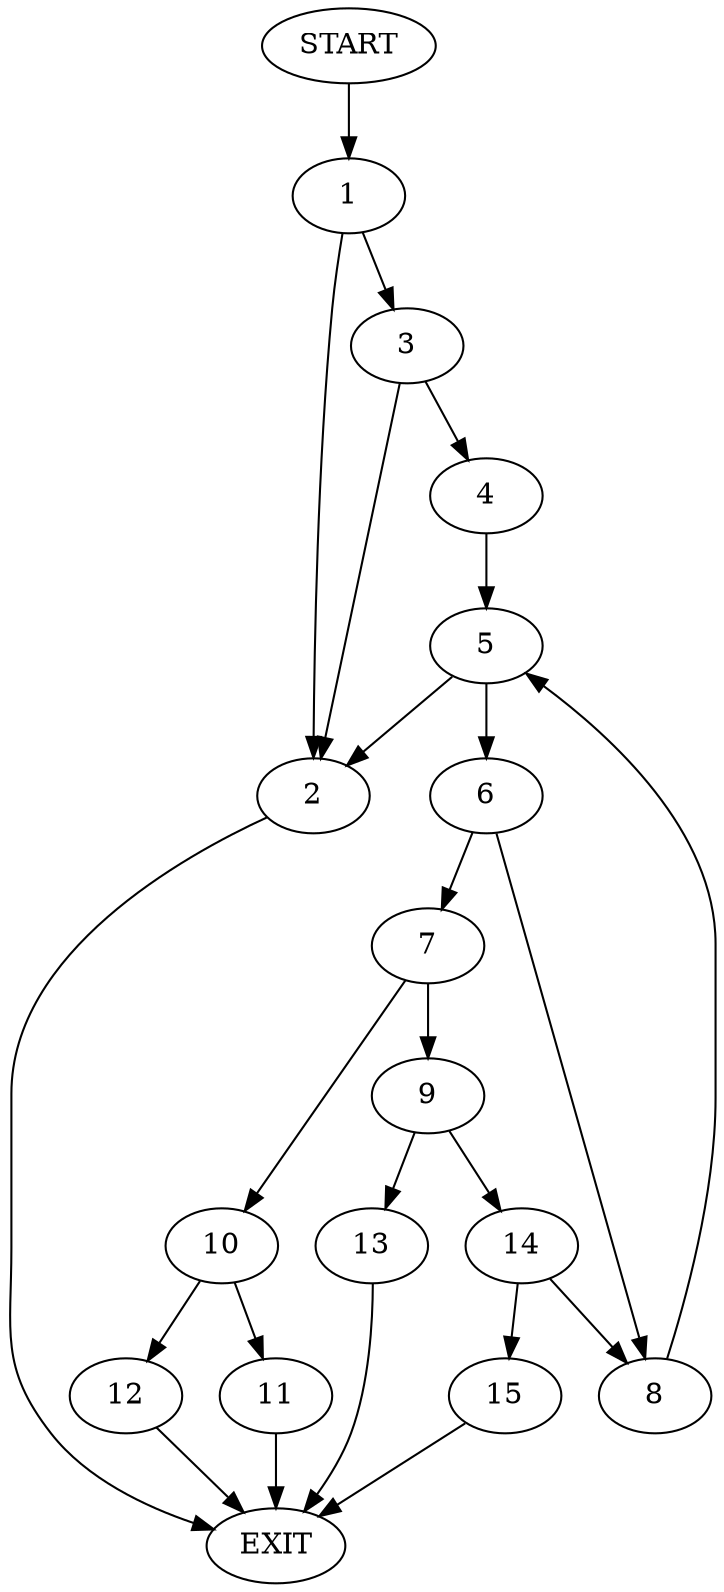 digraph {
0 [label="START"]
16 [label="EXIT"]
0 -> 1
1 -> 2
1 -> 3
3 -> 2
3 -> 4
2 -> 16
4 -> 5
5 -> 2
5 -> 6
6 -> 7
6 -> 8
8 -> 5
7 -> 9
7 -> 10
10 -> 11
10 -> 12
9 -> 13
9 -> 14
11 -> 16
12 -> 16
13 -> 16
14 -> 8
14 -> 15
15 -> 16
}
